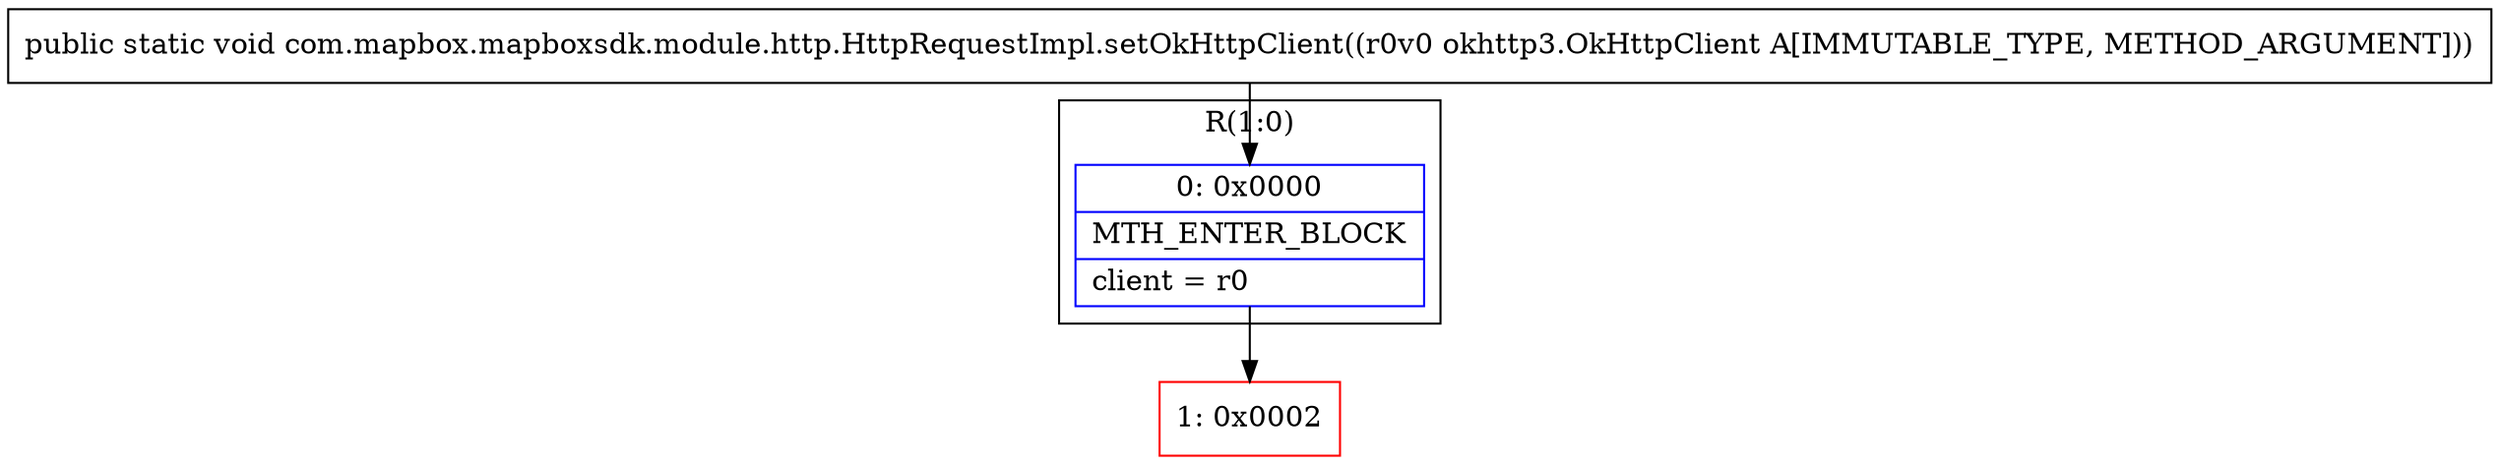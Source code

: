digraph "CFG forcom.mapbox.mapboxsdk.module.http.HttpRequestImpl.setOkHttpClient(Lokhttp3\/OkHttpClient;)V" {
subgraph cluster_Region_1380941927 {
label = "R(1:0)";
node [shape=record,color=blue];
Node_0 [shape=record,label="{0\:\ 0x0000|MTH_ENTER_BLOCK\l|client = r0\l}"];
}
Node_1 [shape=record,color=red,label="{1\:\ 0x0002}"];
MethodNode[shape=record,label="{public static void com.mapbox.mapboxsdk.module.http.HttpRequestImpl.setOkHttpClient((r0v0 okhttp3.OkHttpClient A[IMMUTABLE_TYPE, METHOD_ARGUMENT])) }"];
MethodNode -> Node_0;
Node_0 -> Node_1;
}

